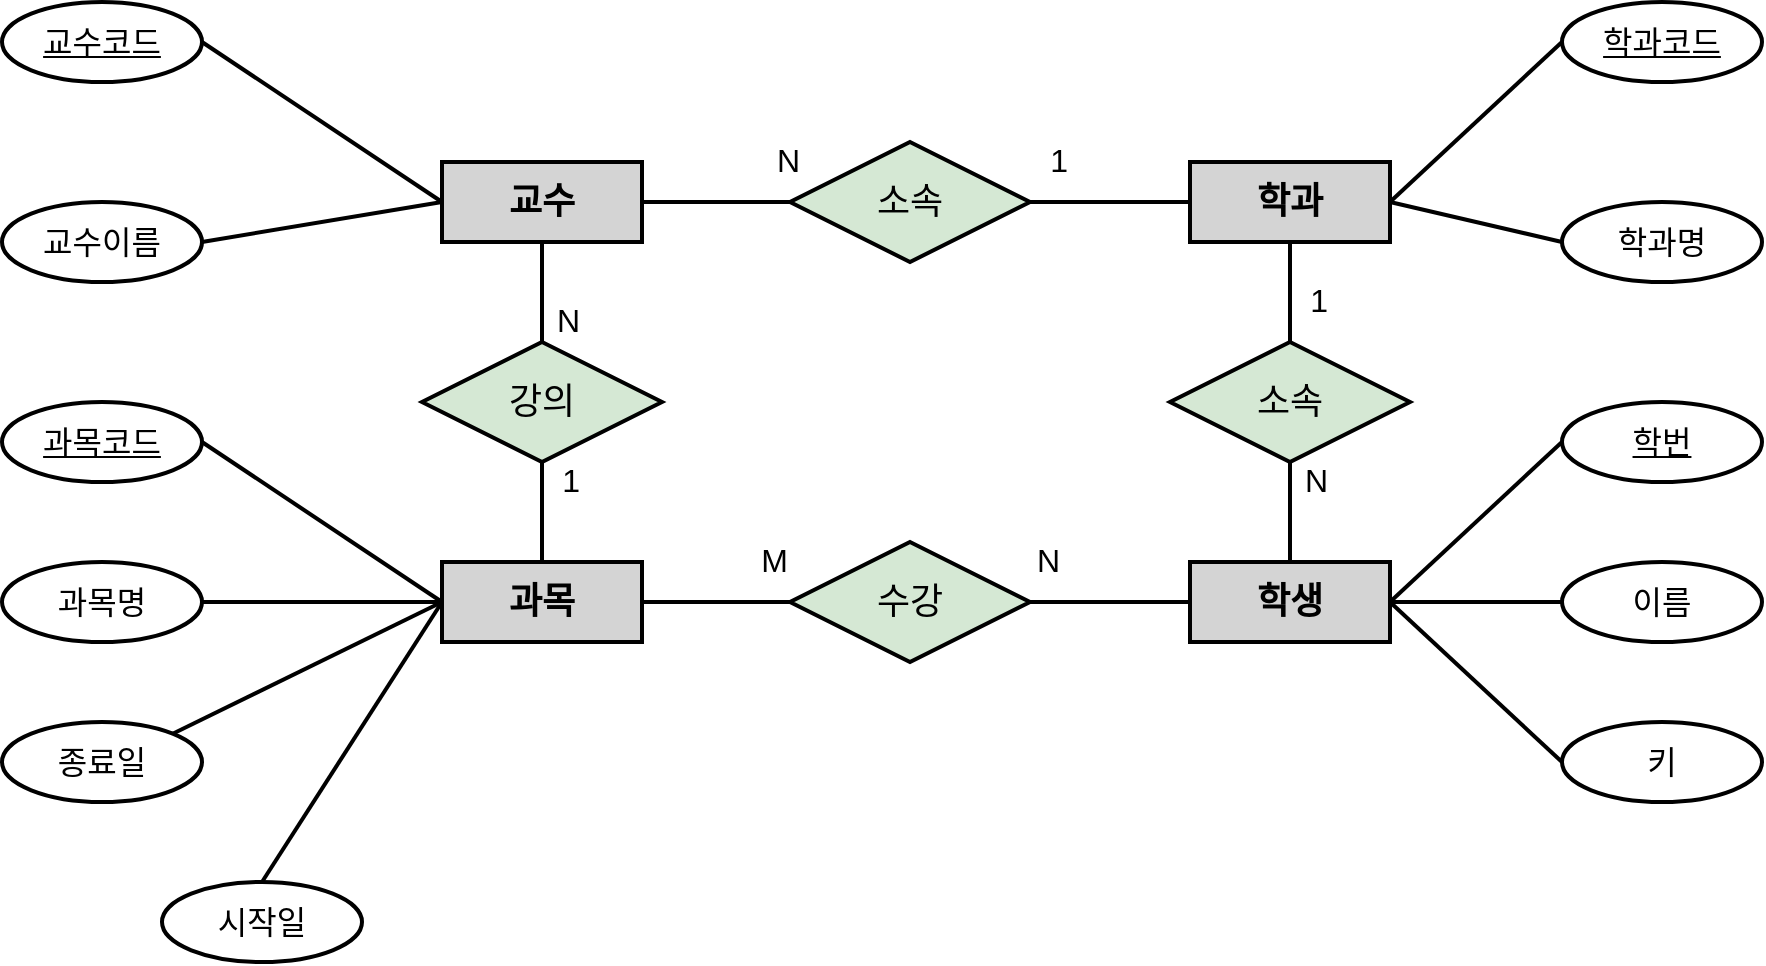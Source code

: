 <mxfile version="21.6.1" type="github">
  <diagram name="페이지-1" id="RZx3rl7_o7qI7-PuLoBj">
    <mxGraphModel dx="2261" dy="804" grid="1" gridSize="10" guides="1" tooltips="1" connect="1" arrows="1" fold="1" page="1" pageScale="1" pageWidth="827" pageHeight="1169" math="0" shadow="0">
      <root>
        <mxCell id="0" />
        <mxCell id="1" parent="0" />
        <mxCell id="JNqYoAvDBB8v88EqnV_e-1" value="교수" style="whiteSpace=wrap;html=1;align=center;fontSize=18;fillColor=#D4D4D4;strokeWidth=2;fontStyle=1" parent="1" vertex="1">
          <mxGeometry x="-60" y="140" width="100" height="40" as="geometry" />
        </mxCell>
        <mxCell id="JNqYoAvDBB8v88EqnV_e-2" value="교수코드" style="ellipse;whiteSpace=wrap;html=1;align=center;fontStyle=4;fontSize=16;strokeWidth=2;" parent="1" vertex="1">
          <mxGeometry x="-280" y="60" width="100" height="40" as="geometry" />
        </mxCell>
        <mxCell id="JNqYoAvDBB8v88EqnV_e-3" value="교수이름" style="ellipse;whiteSpace=wrap;html=1;align=center;fontSize=16;strokeWidth=2;" parent="1" vertex="1">
          <mxGeometry x="-280" y="160" width="100" height="40" as="geometry" />
        </mxCell>
        <mxCell id="JNqYoAvDBB8v88EqnV_e-4" value="강의" style="shape=rhombus;perimeter=rhombusPerimeter;whiteSpace=wrap;html=1;align=center;fontSize=18;fillColor=#d5e8d4;strokeColor=#000000;strokeWidth=2;" parent="1" vertex="1">
          <mxGeometry x="-70" y="230" width="120" height="60" as="geometry" />
        </mxCell>
        <mxCell id="JNqYoAvDBB8v88EqnV_e-5" value="과목" style="whiteSpace=wrap;html=1;align=center;fontSize=18;fillColor=#D4D4D4;strokeWidth=2;fontStyle=1" parent="1" vertex="1">
          <mxGeometry x="-60" y="340" width="100" height="40" as="geometry" />
        </mxCell>
        <mxCell id="JNqYoAvDBB8v88EqnV_e-6" value="과목코드" style="ellipse;whiteSpace=wrap;html=1;align=center;fontStyle=4;fontSize=16;strokeWidth=2;" parent="1" vertex="1">
          <mxGeometry x="-280" y="260" width="100" height="40" as="geometry" />
        </mxCell>
        <mxCell id="JNqYoAvDBB8v88EqnV_e-8" value="과목명" style="ellipse;whiteSpace=wrap;html=1;align=center;fontSize=16;strokeWidth=2;" parent="1" vertex="1">
          <mxGeometry x="-280" y="340" width="100" height="40" as="geometry" />
        </mxCell>
        <mxCell id="JNqYoAvDBB8v88EqnV_e-9" value="종료일" style="ellipse;whiteSpace=wrap;html=1;align=center;fontSize=16;strokeWidth=2;" parent="1" vertex="1">
          <mxGeometry x="-280" y="420" width="100" height="40" as="geometry" />
        </mxCell>
        <mxCell id="JNqYoAvDBB8v88EqnV_e-10" value="시작일" style="ellipse;whiteSpace=wrap;html=1;align=center;fontSize=16;strokeWidth=2;" parent="1" vertex="1">
          <mxGeometry x="-200" y="500" width="100" height="40" as="geometry" />
        </mxCell>
        <mxCell id="JNqYoAvDBB8v88EqnV_e-11" value="수강" style="shape=rhombus;perimeter=rhombusPerimeter;whiteSpace=wrap;html=1;align=center;fontSize=18;fillColor=#d5e8d4;strokeColor=#000000;strokeWidth=2;" parent="1" vertex="1">
          <mxGeometry x="114" y="330" width="120" height="60" as="geometry" />
        </mxCell>
        <mxCell id="JNqYoAvDBB8v88EqnV_e-12" value="소속" style="shape=rhombus;perimeter=rhombusPerimeter;whiteSpace=wrap;html=1;align=center;fontSize=18;fillColor=#d5e8d4;strokeColor=#000000;strokeWidth=2;" parent="1" vertex="1">
          <mxGeometry x="114" y="130" width="120" height="60" as="geometry" />
        </mxCell>
        <mxCell id="JNqYoAvDBB8v88EqnV_e-13" value="소속" style="shape=rhombus;perimeter=rhombusPerimeter;whiteSpace=wrap;html=1;align=center;fontSize=18;fillColor=#d5e8d4;strokeColor=#000000;strokeWidth=2;" parent="1" vertex="1">
          <mxGeometry x="304" y="230" width="120" height="60" as="geometry" />
        </mxCell>
        <mxCell id="JNqYoAvDBB8v88EqnV_e-14" value="학과" style="whiteSpace=wrap;html=1;align=center;fontSize=18;fillColor=#D4D4D4;strokeWidth=2;fontStyle=1" parent="1" vertex="1">
          <mxGeometry x="314" y="140" width="100" height="40" as="geometry" />
        </mxCell>
        <mxCell id="JNqYoAvDBB8v88EqnV_e-15" value="학생" style="whiteSpace=wrap;html=1;align=center;fontSize=18;fillColor=#D4D4D4;strokeWidth=2;fontStyle=1" parent="1" vertex="1">
          <mxGeometry x="314" y="340" width="100" height="40" as="geometry" />
        </mxCell>
        <mxCell id="JNqYoAvDBB8v88EqnV_e-16" value="학과코드" style="ellipse;whiteSpace=wrap;html=1;align=center;fontStyle=4;fontSize=16;strokeWidth=2;" parent="1" vertex="1">
          <mxGeometry x="500" y="60" width="100" height="40" as="geometry" />
        </mxCell>
        <mxCell id="JNqYoAvDBB8v88EqnV_e-17" value="학과명" style="ellipse;whiteSpace=wrap;html=1;align=center;fontSize=16;strokeWidth=2;" parent="1" vertex="1">
          <mxGeometry x="500" y="160" width="100" height="40" as="geometry" />
        </mxCell>
        <mxCell id="JNqYoAvDBB8v88EqnV_e-18" value="이름" style="ellipse;whiteSpace=wrap;html=1;align=center;fontSize=16;strokeWidth=2;" parent="1" vertex="1">
          <mxGeometry x="500" y="340" width="100" height="40" as="geometry" />
        </mxCell>
        <mxCell id="JNqYoAvDBB8v88EqnV_e-19" value="학번" style="ellipse;whiteSpace=wrap;html=1;align=center;fontStyle=4;fontSize=16;strokeWidth=2;" parent="1" vertex="1">
          <mxGeometry x="500" y="260" width="100" height="40" as="geometry" />
        </mxCell>
        <mxCell id="JNqYoAvDBB8v88EqnV_e-20" value="키" style="ellipse;whiteSpace=wrap;html=1;align=center;fontSize=16;strokeWidth=2;" parent="1" vertex="1">
          <mxGeometry x="500" y="420" width="100" height="40" as="geometry" />
        </mxCell>
        <mxCell id="JNqYoAvDBB8v88EqnV_e-28" value="" style="endArrow=none;html=1;rounded=0;exitX=1;exitY=0.5;exitDx=0;exitDy=0;entryX=0;entryY=0.5;entryDx=0;entryDy=0;strokeWidth=2;" parent="1" source="JNqYoAvDBB8v88EqnV_e-5" target="JNqYoAvDBB8v88EqnV_e-11" edge="1">
          <mxGeometry relative="1" as="geometry">
            <mxPoint x="40" y="410" as="sourcePoint" />
            <mxPoint x="200" y="410" as="targetPoint" />
          </mxGeometry>
        </mxCell>
        <mxCell id="JNqYoAvDBB8v88EqnV_e-29" value="M" style="resizable=0;html=1;whiteSpace=wrap;align=right;verticalAlign=bottom;fontSize=16;" parent="JNqYoAvDBB8v88EqnV_e-28" connectable="0" vertex="1">
          <mxGeometry x="1" relative="1" as="geometry">
            <mxPoint y="-10" as="offset" />
          </mxGeometry>
        </mxCell>
        <mxCell id="JNqYoAvDBB8v88EqnV_e-30" value="" style="endArrow=none;html=1;rounded=0;exitX=0;exitY=0.5;exitDx=0;exitDy=0;entryX=1;entryY=0.5;entryDx=0;entryDy=0;strokeWidth=2;" parent="1" source="JNqYoAvDBB8v88EqnV_e-15" target="JNqYoAvDBB8v88EqnV_e-11" edge="1">
          <mxGeometry relative="1" as="geometry">
            <mxPoint x="200" y="459.5" as="sourcePoint" />
            <mxPoint x="274" y="459.5" as="targetPoint" />
          </mxGeometry>
        </mxCell>
        <mxCell id="JNqYoAvDBB8v88EqnV_e-31" value="N" style="resizable=0;html=1;whiteSpace=wrap;align=right;verticalAlign=bottom;fontSize=16;" parent="JNqYoAvDBB8v88EqnV_e-30" connectable="0" vertex="1">
          <mxGeometry x="1" relative="1" as="geometry">
            <mxPoint x="16" y="-10" as="offset" />
          </mxGeometry>
        </mxCell>
        <mxCell id="JNqYoAvDBB8v88EqnV_e-32" value="" style="endArrow=none;html=1;rounded=0;exitX=0.5;exitY=1;exitDx=0;exitDy=0;entryX=0.5;entryY=0;entryDx=0;entryDy=0;strokeWidth=2;" parent="1" source="JNqYoAvDBB8v88EqnV_e-1" target="JNqYoAvDBB8v88EqnV_e-4" edge="1">
          <mxGeometry relative="1" as="geometry">
            <mxPoint x="30" y="290" as="sourcePoint" />
            <mxPoint x="190" y="290" as="targetPoint" />
          </mxGeometry>
        </mxCell>
        <mxCell id="JNqYoAvDBB8v88EqnV_e-33" value="N" style="resizable=0;html=1;whiteSpace=wrap;align=right;verticalAlign=bottom;fontSize=16;" parent="JNqYoAvDBB8v88EqnV_e-32" connectable="0" vertex="1">
          <mxGeometry x="1" relative="1" as="geometry">
            <mxPoint x="20" as="offset" />
          </mxGeometry>
        </mxCell>
        <mxCell id="JNqYoAvDBB8v88EqnV_e-34" value="" style="endArrow=none;html=1;rounded=0;exitX=0.5;exitY=0;exitDx=0;exitDy=0;strokeWidth=2;" parent="1" source="JNqYoAvDBB8v88EqnV_e-5" target="JNqYoAvDBB8v88EqnV_e-4" edge="1">
          <mxGeometry relative="1" as="geometry">
            <mxPoint x="30" y="360" as="sourcePoint" />
            <mxPoint x="190" y="360" as="targetPoint" />
          </mxGeometry>
        </mxCell>
        <mxCell id="JNqYoAvDBB8v88EqnV_e-35" value="1" style="resizable=0;html=1;whiteSpace=wrap;align=right;verticalAlign=bottom;fontSize=16;" parent="JNqYoAvDBB8v88EqnV_e-34" connectable="0" vertex="1">
          <mxGeometry x="1" relative="1" as="geometry">
            <mxPoint x="20" y="20" as="offset" />
          </mxGeometry>
        </mxCell>
        <mxCell id="JNqYoAvDBB8v88EqnV_e-37" value="" style="endArrow=none;html=1;rounded=0;entryX=0;entryY=0.5;entryDx=0;entryDy=0;exitX=1;exitY=0.5;exitDx=0;exitDy=0;strokeWidth=2;" parent="1" source="JNqYoAvDBB8v88EqnV_e-1" target="JNqYoAvDBB8v88EqnV_e-12" edge="1">
          <mxGeometry relative="1" as="geometry">
            <mxPoint x="90" y="240" as="sourcePoint" />
            <mxPoint y="300" as="targetPoint" />
          </mxGeometry>
        </mxCell>
        <mxCell id="JNqYoAvDBB8v88EqnV_e-38" value="N" style="resizable=0;html=1;whiteSpace=wrap;align=right;verticalAlign=bottom;fontSize=16;" parent="JNqYoAvDBB8v88EqnV_e-37" connectable="0" vertex="1">
          <mxGeometry x="1" relative="1" as="geometry">
            <mxPoint x="6" y="-10" as="offset" />
          </mxGeometry>
        </mxCell>
        <mxCell id="JNqYoAvDBB8v88EqnV_e-39" value="" style="endArrow=none;html=1;rounded=0;exitX=0;exitY=0.5;exitDx=0;exitDy=0;entryX=1;entryY=0.5;entryDx=0;entryDy=0;strokeWidth=2;" parent="1" source="JNqYoAvDBB8v88EqnV_e-14" target="JNqYoAvDBB8v88EqnV_e-12" edge="1">
          <mxGeometry relative="1" as="geometry">
            <mxPoint y="410" as="sourcePoint" />
            <mxPoint x="200" y="290" as="targetPoint" />
          </mxGeometry>
        </mxCell>
        <mxCell id="JNqYoAvDBB8v88EqnV_e-40" value="1" style="resizable=0;html=1;whiteSpace=wrap;align=right;verticalAlign=bottom;fontSize=16;" parent="JNqYoAvDBB8v88EqnV_e-39" connectable="0" vertex="1">
          <mxGeometry x="1" relative="1" as="geometry">
            <mxPoint x="20" y="-10" as="offset" />
          </mxGeometry>
        </mxCell>
        <mxCell id="JNqYoAvDBB8v88EqnV_e-41" value="" style="endArrow=none;html=1;rounded=0;exitX=0.5;exitY=1;exitDx=0;exitDy=0;entryX=0.5;entryY=0;entryDx=0;entryDy=0;strokeWidth=2;" parent="1" source="JNqYoAvDBB8v88EqnV_e-14" target="JNqYoAvDBB8v88EqnV_e-13" edge="1">
          <mxGeometry relative="1" as="geometry">
            <mxPoint x="426" y="270" as="sourcePoint" />
            <mxPoint x="330" y="270" as="targetPoint" />
          </mxGeometry>
        </mxCell>
        <mxCell id="JNqYoAvDBB8v88EqnV_e-42" value="1" style="resizable=0;html=1;whiteSpace=wrap;align=right;verticalAlign=bottom;fontSize=16;" parent="JNqYoAvDBB8v88EqnV_e-41" connectable="0" vertex="1">
          <mxGeometry x="1" relative="1" as="geometry">
            <mxPoint x="20" y="-10" as="offset" />
          </mxGeometry>
        </mxCell>
        <mxCell id="JNqYoAvDBB8v88EqnV_e-43" value="" style="endArrow=none;html=1;rounded=0;entryX=0.5;entryY=1;entryDx=0;entryDy=0;exitX=0.5;exitY=0;exitDx=0;exitDy=0;strokeWidth=2;" parent="1" source="JNqYoAvDBB8v88EqnV_e-15" target="JNqYoAvDBB8v88EqnV_e-13" edge="1">
          <mxGeometry relative="1" as="geometry">
            <mxPoint x="356" y="369.5" as="sourcePoint" />
            <mxPoint x="430" y="369.5" as="targetPoint" />
          </mxGeometry>
        </mxCell>
        <mxCell id="JNqYoAvDBB8v88EqnV_e-44" value="N" style="resizable=0;html=1;whiteSpace=wrap;align=right;verticalAlign=bottom;fontSize=16;" parent="JNqYoAvDBB8v88EqnV_e-43" connectable="0" vertex="1">
          <mxGeometry x="1" relative="1" as="geometry">
            <mxPoint x="20" y="20" as="offset" />
          </mxGeometry>
        </mxCell>
        <mxCell id="JNqYoAvDBB8v88EqnV_e-45" value="" style="endArrow=none;html=1;rounded=0;strokeWidth=2;exitX=1;exitY=0.5;exitDx=0;exitDy=0;entryX=0;entryY=0.5;entryDx=0;entryDy=0;" parent="1" source="JNqYoAvDBB8v88EqnV_e-2" target="JNqYoAvDBB8v88EqnV_e-1" edge="1">
          <mxGeometry relative="1" as="geometry">
            <mxPoint x="140" y="290" as="sourcePoint" />
            <mxPoint x="250" y="300" as="targetPoint" />
          </mxGeometry>
        </mxCell>
        <mxCell id="JNqYoAvDBB8v88EqnV_e-49" value="" style="endArrow=none;html=1;rounded=0;strokeWidth=2;exitX=1;exitY=0.5;exitDx=0;exitDy=0;entryX=0;entryY=0.5;entryDx=0;entryDy=0;" parent="1" source="JNqYoAvDBB8v88EqnV_e-3" target="JNqYoAvDBB8v88EqnV_e-1" edge="1">
          <mxGeometry relative="1" as="geometry">
            <mxPoint x="-100" y="150" as="sourcePoint" />
            <mxPoint x="-80" y="190" as="targetPoint" />
          </mxGeometry>
        </mxCell>
        <mxCell id="JNqYoAvDBB8v88EqnV_e-50" value="" style="endArrow=none;html=1;rounded=0;strokeWidth=2;exitX=1;exitY=0.5;exitDx=0;exitDy=0;entryX=0;entryY=0.5;entryDx=0;entryDy=0;" parent="1" source="JNqYoAvDBB8v88EqnV_e-6" edge="1" target="JNqYoAvDBB8v88EqnV_e-5">
          <mxGeometry relative="1" as="geometry">
            <mxPoint x="-80" y="410" as="sourcePoint" />
            <mxPoint x="-60" y="370" as="targetPoint" />
          </mxGeometry>
        </mxCell>
        <mxCell id="JNqYoAvDBB8v88EqnV_e-51" value="" style="endArrow=none;html=1;rounded=0;strokeWidth=2;exitX=1;exitY=0.5;exitDx=0;exitDy=0;entryX=0;entryY=0.5;entryDx=0;entryDy=0;" parent="1" source="JNqYoAvDBB8v88EqnV_e-8" target="JNqYoAvDBB8v88EqnV_e-5" edge="1">
          <mxGeometry relative="1" as="geometry">
            <mxPoint x="-80" y="350" as="sourcePoint" />
            <mxPoint x="-60" y="400" as="targetPoint" />
          </mxGeometry>
        </mxCell>
        <mxCell id="JNqYoAvDBB8v88EqnV_e-52" value="" style="endArrow=none;html=1;rounded=0;strokeWidth=2;exitX=1;exitY=0;exitDx=0;exitDy=0;entryX=0;entryY=0.5;entryDx=0;entryDy=0;" parent="1" source="JNqYoAvDBB8v88EqnV_e-9" target="JNqYoAvDBB8v88EqnV_e-5" edge="1">
          <mxGeometry relative="1" as="geometry">
            <mxPoint x="-70" y="420" as="sourcePoint" />
            <mxPoint x="-50" y="400" as="targetPoint" />
          </mxGeometry>
        </mxCell>
        <mxCell id="JNqYoAvDBB8v88EqnV_e-53" value="" style="endArrow=none;html=1;rounded=0;strokeWidth=2;exitX=0.5;exitY=0;exitDx=0;exitDy=0;entryX=0;entryY=0.5;entryDx=0;entryDy=0;" parent="1" source="JNqYoAvDBB8v88EqnV_e-10" target="JNqYoAvDBB8v88EqnV_e-5" edge="1">
          <mxGeometry relative="1" as="geometry">
            <mxPoint x="70" y="485" as="sourcePoint" />
            <mxPoint x="60" y="415" as="targetPoint" />
          </mxGeometry>
        </mxCell>
        <mxCell id="JNqYoAvDBB8v88EqnV_e-54" value="" style="endArrow=none;html=1;rounded=0;strokeWidth=2;exitX=0;exitY=0.5;exitDx=0;exitDy=0;entryX=1;entryY=0.5;entryDx=0;entryDy=0;" parent="1" source="JNqYoAvDBB8v88EqnV_e-20" target="JNqYoAvDBB8v88EqnV_e-15" edge="1">
          <mxGeometry relative="1" as="geometry">
            <mxPoint x="410" y="500" as="sourcePoint" />
            <mxPoint x="410" y="400" as="targetPoint" />
          </mxGeometry>
        </mxCell>
        <mxCell id="JNqYoAvDBB8v88EqnV_e-55" value="" style="endArrow=none;html=1;rounded=0;strokeWidth=2;exitX=0;exitY=0.5;exitDx=0;exitDy=0;entryX=1;entryY=0.5;entryDx=0;entryDy=0;" parent="1" source="JNqYoAvDBB8v88EqnV_e-18" target="JNqYoAvDBB8v88EqnV_e-15" edge="1">
          <mxGeometry relative="1" as="geometry">
            <mxPoint x="450" y="520" as="sourcePoint" />
            <mxPoint x="410" y="400" as="targetPoint" />
          </mxGeometry>
        </mxCell>
        <mxCell id="JNqYoAvDBB8v88EqnV_e-56" value="" style="endArrow=none;html=1;rounded=0;strokeWidth=2;exitX=0;exitY=0.5;exitDx=0;exitDy=0;entryX=1;entryY=0.5;entryDx=0;entryDy=0;" parent="1" source="JNqYoAvDBB8v88EqnV_e-19" target="JNqYoAvDBB8v88EqnV_e-15" edge="1">
          <mxGeometry relative="1" as="geometry">
            <mxPoint x="470" y="370" as="sourcePoint" />
            <mxPoint x="430" y="330" as="targetPoint" />
          </mxGeometry>
        </mxCell>
        <mxCell id="JNqYoAvDBB8v88EqnV_e-57" value="" style="endArrow=none;html=1;rounded=0;strokeWidth=2;exitX=0;exitY=0.5;exitDx=0;exitDy=0;entryX=1;entryY=0.5;entryDx=0;entryDy=0;" parent="1" source="JNqYoAvDBB8v88EqnV_e-17" target="JNqYoAvDBB8v88EqnV_e-14" edge="1">
          <mxGeometry relative="1" as="geometry">
            <mxPoint x="490" y="250" as="sourcePoint" />
            <mxPoint x="450" y="290" as="targetPoint" />
          </mxGeometry>
        </mxCell>
        <mxCell id="JNqYoAvDBB8v88EqnV_e-58" value="" style="endArrow=none;html=1;rounded=0;strokeWidth=2;exitX=0;exitY=0.5;exitDx=0;exitDy=0;entryX=1;entryY=0.5;entryDx=0;entryDy=0;" parent="1" source="JNqYoAvDBB8v88EqnV_e-16" target="JNqYoAvDBB8v88EqnV_e-14" edge="1">
          <mxGeometry relative="1" as="geometry">
            <mxPoint x="470" y="230" as="sourcePoint" />
            <mxPoint x="430" y="190" as="targetPoint" />
          </mxGeometry>
        </mxCell>
      </root>
    </mxGraphModel>
  </diagram>
</mxfile>
